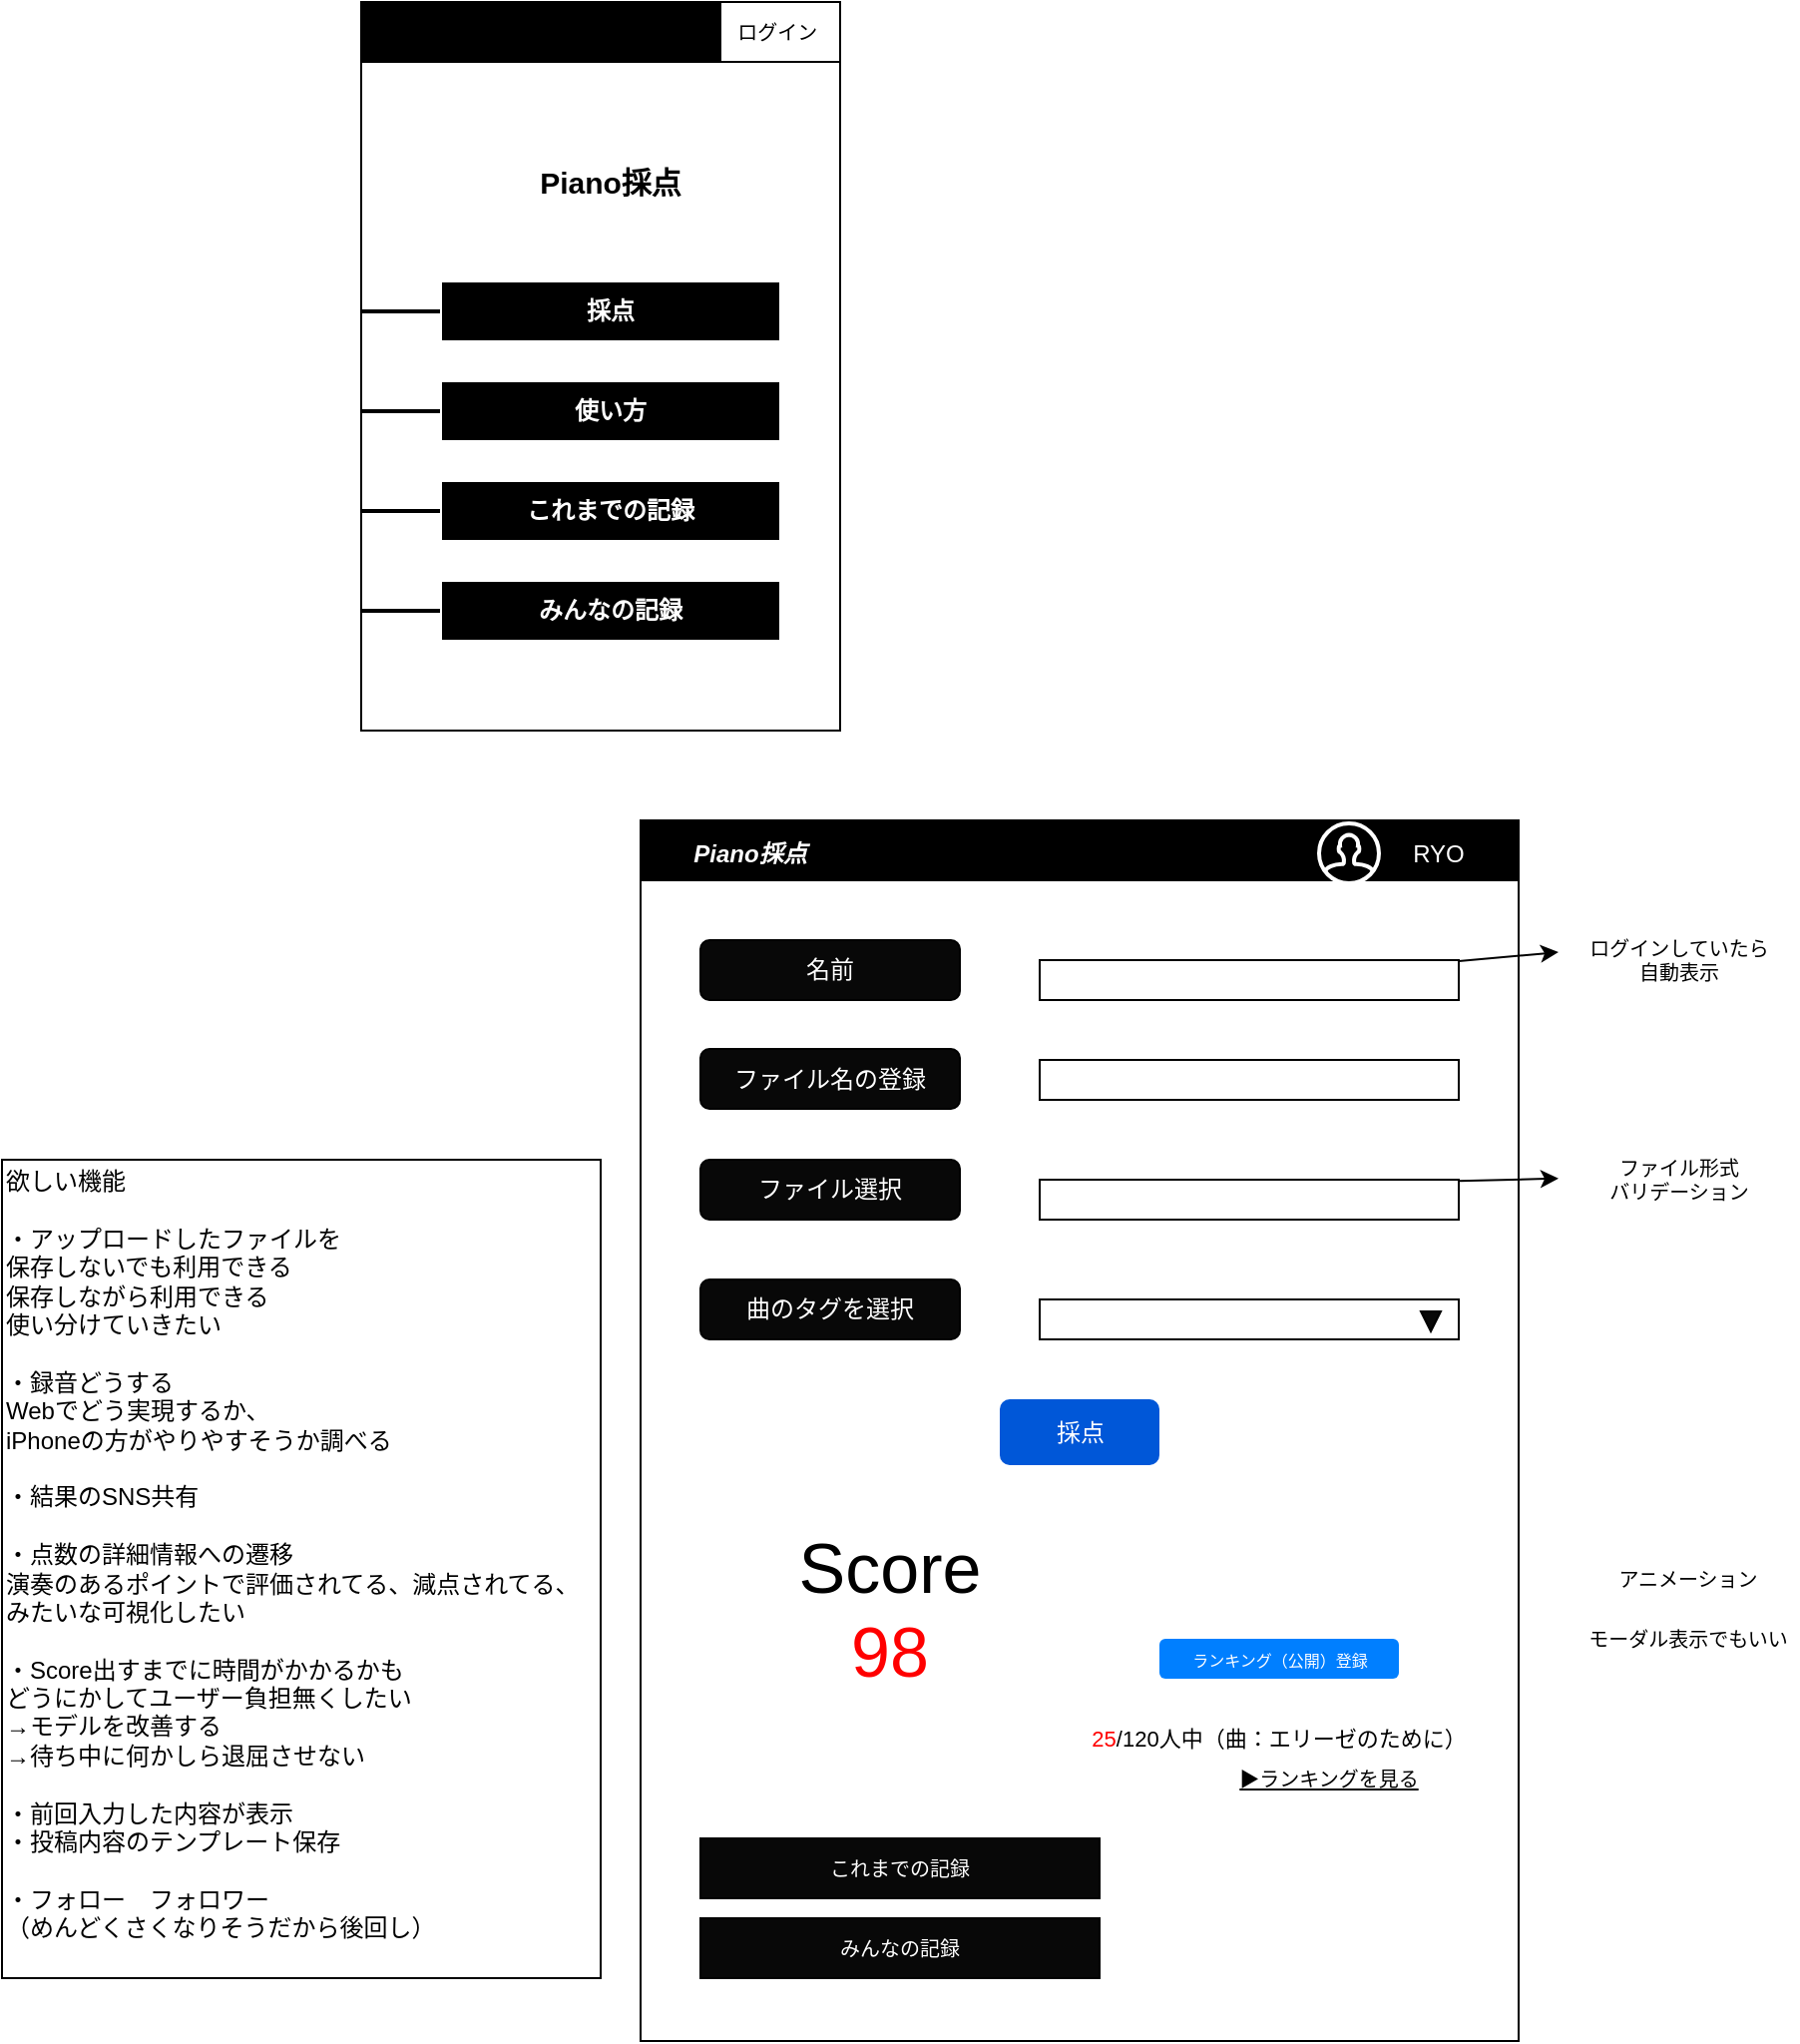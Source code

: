 <mxfile version="14.6.6" type="github" pages="4">
  <diagram id="piDafpqhtRUU5qUU-vj8" name="HOME,TOP">
    <mxGraphModel dx="2719" dy="1228" grid="0" gridSize="10" guides="1" tooltips="1" connect="1" arrows="1" fold="1" page="1" pageScale="1" pageWidth="827" pageHeight="1169" background="none" math="0" shadow="0">
      <root>
        <mxCell id="0" />
        <mxCell id="1" parent="0" />
        <mxCell id="NrnYse5RyvZVc1ZElW-V-2" value="" style="rounded=0;whiteSpace=wrap;html=1;" parent="1" vertex="1">
          <mxGeometry x="50" y="45" width="240" height="360" as="geometry" />
        </mxCell>
        <mxCell id="NrnYse5RyvZVc1ZElW-V-3" value="&lt;b&gt;&lt;font style=&quot;font-size: 15px&quot;&gt;Piano採点&lt;/font&gt;&lt;/b&gt;" style="text;html=1;strokeColor=none;fillColor=none;align=center;verticalAlign=middle;whiteSpace=wrap;rounded=0;" parent="1" vertex="1">
          <mxGeometry x="115" y="100" width="120" height="60" as="geometry" />
        </mxCell>
        <mxCell id="NrnYse5RyvZVc1ZElW-V-4" value="" style="rounded=0;whiteSpace=wrap;html=1;fillColor=#000000;" parent="1" vertex="1">
          <mxGeometry x="50" y="40" width="240" height="30" as="geometry" />
        </mxCell>
        <mxCell id="MK5epuqS48yFH86WNLbe-5" value="" style="group" parent="1" vertex="1" connectable="0">
          <mxGeometry x="50" y="180" width="210" height="30" as="geometry" />
        </mxCell>
        <mxCell id="MK5epuqS48yFH86WNLbe-1" value="" style="line;strokeWidth=2;html=1;fillColor=#FFFFFF;" parent="MK5epuqS48yFH86WNLbe-5" vertex="1">
          <mxGeometry y="10" width="40" height="10" as="geometry" />
        </mxCell>
        <mxCell id="MK5epuqS48yFH86WNLbe-2" value="&lt;pre&gt;&lt;font style=&quot;font-size: 12px&quot; face=&quot;Georgia&quot;&gt;&lt;b&gt;採点&lt;/b&gt;&lt;/font&gt;&lt;/pre&gt;" style="rounded=0;whiteSpace=wrap;html=1;fillColor=#000000;strokeColor=#FFFFFF;fontColor=#FFFFFF;" parent="MK5epuqS48yFH86WNLbe-5" vertex="1">
          <mxGeometry x="40" width="170" height="30" as="geometry" />
        </mxCell>
        <mxCell id="MK5epuqS48yFH86WNLbe-6" value="" style="group" parent="1" vertex="1" connectable="0">
          <mxGeometry x="50" y="230" width="210" height="30" as="geometry" />
        </mxCell>
        <mxCell id="MK5epuqS48yFH86WNLbe-3" value="" style="line;strokeWidth=2;html=1;fillColor=#FFFFFF;" parent="MK5epuqS48yFH86WNLbe-6" vertex="1">
          <mxGeometry y="10" width="40" height="10" as="geometry" />
        </mxCell>
        <mxCell id="MK5epuqS48yFH86WNLbe-4" value="&lt;b&gt;&lt;font face=&quot;Garamond&quot;&gt;使い方&lt;/font&gt;&lt;/b&gt;" style="rounded=0;whiteSpace=wrap;html=1;fillColor=#000000;strokeColor=#FFFFFF;fontColor=#FFFFFF;" parent="MK5epuqS48yFH86WNLbe-6" vertex="1">
          <mxGeometry x="40" width="170" height="30" as="geometry" />
        </mxCell>
        <mxCell id="3Rc3quBiNQkCrMvvBPKZ-2" value="" style="rounded=0;whiteSpace=wrap;html=1;" parent="1" vertex="1">
          <mxGeometry x="190" y="451.5" width="440" height="610" as="geometry" />
        </mxCell>
        <mxCell id="3Rc3quBiNQkCrMvvBPKZ-5" value="ファイル選択" style="rounded=1;whiteSpace=wrap;html=1;fontColor=#FFFFFF;fillColor=#080808;" parent="1" vertex="1">
          <mxGeometry x="220" y="620" width="130" height="30" as="geometry" />
        </mxCell>
        <mxCell id="3Rc3quBiNQkCrMvvBPKZ-7" value="ファイル名の登録" style="rounded=1;whiteSpace=wrap;html=1;fillColor=#080808;fontColor=#FFFFFF;" parent="1" vertex="1">
          <mxGeometry x="220" y="564.5" width="130" height="30" as="geometry" />
        </mxCell>
        <mxCell id="3Rc3quBiNQkCrMvvBPKZ-8" value="名前" style="rounded=1;whiteSpace=wrap;html=1;labelBackgroundColor=#080808;fillColor=#080808;fontColor=#FFFFFF;" parent="1" vertex="1">
          <mxGeometry x="220" y="510" width="130" height="30" as="geometry" />
        </mxCell>
        <mxCell id="3Rc3quBiNQkCrMvvBPKZ-9" value="曲のタグを選択" style="rounded=1;whiteSpace=wrap;html=1;fillColor=#080808;fontColor=#FFFFFF;" parent="1" vertex="1">
          <mxGeometry x="220" y="680" width="130" height="30" as="geometry" />
        </mxCell>
        <mxCell id="3Rc3quBiNQkCrMvvBPKZ-10" value="" style="rounded=0;whiteSpace=wrap;html=1;" parent="1" vertex="1">
          <mxGeometry x="390" y="520" width="210" height="20" as="geometry" />
        </mxCell>
        <mxCell id="3Rc3quBiNQkCrMvvBPKZ-11" value="" style="rounded=0;whiteSpace=wrap;html=1;" parent="1" vertex="1">
          <mxGeometry x="390" y="570" width="210" height="20" as="geometry" />
        </mxCell>
        <mxCell id="3Rc3quBiNQkCrMvvBPKZ-12" value="" style="rounded=0;whiteSpace=wrap;html=1;" parent="1" vertex="1">
          <mxGeometry x="390" y="630" width="210" height="20" as="geometry" />
        </mxCell>
        <mxCell id="3Rc3quBiNQkCrMvvBPKZ-13" value="" style="rounded=0;whiteSpace=wrap;html=1;" parent="1" vertex="1">
          <mxGeometry x="390" y="690" width="210" height="20" as="geometry" />
        </mxCell>
        <mxCell id="3Rc3quBiNQkCrMvvBPKZ-27" value="" style="verticalLabelPosition=bottom;verticalAlign=top;html=1;shape=mxgraph.basic.acute_triangle;dx=0.5;rotation=-180;labelBackgroundColor=none;fillColor=#080808;" parent="1" vertex="1">
          <mxGeometry x="581" y="696" width="10" height="10" as="geometry" />
        </mxCell>
        <mxCell id="3Rc3quBiNQkCrMvvBPKZ-31" value="採点" style="rounded=1;fillColor=#0057D8;align=center;strokeColor=none;html=1;fontColor=#ffffff;fontSize=12;labelBackgroundColor=none;" parent="1" vertex="1">
          <mxGeometry x="370" y="740" width="80" height="33" as="geometry" />
        </mxCell>
        <mxCell id="3Rc3quBiNQkCrMvvBPKZ-33" value="&lt;font style=&quot;font-size: 35px;&quot;&gt;Score&lt;br style=&quot;font-size: 35px;&quot;&gt;&lt;font color=&quot;#ff0000&quot; style=&quot;font-size: 35px;&quot;&gt;98&lt;/font&gt;&lt;/font&gt;" style="text;html=1;strokeColor=none;fillColor=none;align=center;verticalAlign=middle;whiteSpace=wrap;rounded=0;labelBackgroundColor=none;fontSize=35;" parent="1" vertex="1">
          <mxGeometry x="230" y="800" width="170" height="90" as="geometry" />
        </mxCell>
        <mxCell id="3Rc3quBiNQkCrMvvBPKZ-35" value="&lt;font color=&quot;#ff0000&quot;&gt;25&lt;/font&gt;/120人中（曲：エリーゼのために）" style="text;html=1;strokeColor=none;fillColor=none;align=center;verticalAlign=middle;whiteSpace=wrap;rounded=0;labelBackgroundColor=none;fontSize=11;" parent="1" vertex="1">
          <mxGeometry x="400" y="900" width="220" height="20" as="geometry" />
        </mxCell>
        <mxCell id="3Rc3quBiNQkCrMvvBPKZ-36" value="&lt;font style=&quot;font-size: 10px&quot;&gt;これまでの記録&lt;br style=&quot;font-size: 10px&quot;&gt;&lt;/font&gt;" style="rounded=0;whiteSpace=wrap;html=1;labelBackgroundColor=none;fontSize=10;align=center;horizontal=1;verticalAlign=middle;fontColor=#FFFFFF;fillColor=#080808;" parent="1" vertex="1">
          <mxGeometry x="220" y="960" width="200" height="30" as="geometry" />
        </mxCell>
        <mxCell id="3Rc3quBiNQkCrMvvBPKZ-37" value="&lt;font style=&quot;font-size: 10px&quot;&gt;みんなの記録&lt;br style=&quot;font-size: 10px&quot;&gt;&lt;/font&gt;" style="rounded=0;whiteSpace=wrap;html=1;labelBackgroundColor=none;fontSize=10;align=center;horizontal=1;verticalAlign=middle;fillColor=#080808;fontColor=#FFFFFF;" parent="1" vertex="1">
          <mxGeometry x="220" y="1000" width="200" height="30" as="geometry" />
        </mxCell>
        <mxCell id="3Rc3quBiNQkCrMvvBPKZ-39" value="▶︎ランキングを見る" style="text;html=1;strokeColor=none;fillColor=none;align=center;verticalAlign=middle;whiteSpace=wrap;rounded=0;labelBackgroundColor=none;fontSize=10;fontStyle=4" parent="1" vertex="1">
          <mxGeometry x="480" y="920" width="110" height="20" as="geometry" />
        </mxCell>
        <mxCell id="3Rc3quBiNQkCrMvvBPKZ-41" value="" style="endArrow=classic;html=1;fontSize=10;" parent="1" source="3Rc3quBiNQkCrMvvBPKZ-10" edge="1">
          <mxGeometry width="50" height="50" relative="1" as="geometry">
            <mxPoint x="690" y="560" as="sourcePoint" />
            <mxPoint x="650" y="516" as="targetPoint" />
          </mxGeometry>
        </mxCell>
        <mxCell id="3Rc3quBiNQkCrMvvBPKZ-42" value="ログインしていたら&lt;br&gt;自動表示" style="text;html=1;align=center;verticalAlign=middle;resizable=0;points=[];autosize=1;strokeColor=none;fontSize=10;" parent="1" vertex="1">
          <mxGeometry x="660" y="505" width="100" height="30" as="geometry" />
        </mxCell>
        <mxCell id="3Rc3quBiNQkCrMvvBPKZ-43" value="" style="endArrow=classic;html=1;fontSize=10;" parent="1" edge="1">
          <mxGeometry width="50" height="50" relative="1" as="geometry">
            <mxPoint x="600" y="630.64" as="sourcePoint" />
            <mxPoint x="650" y="629.35" as="targetPoint" />
          </mxGeometry>
        </mxCell>
        <mxCell id="3Rc3quBiNQkCrMvvBPKZ-44" value="ファイル形式&lt;br&gt;バリデーション" style="text;html=1;align=center;verticalAlign=middle;resizable=0;points=[];autosize=1;strokeColor=none;fontSize=10;" parent="1" vertex="1">
          <mxGeometry x="665" y="615" width="90" height="30" as="geometry" />
        </mxCell>
        <mxCell id="3Rc3quBiNQkCrMvvBPKZ-45" value="" style="group" parent="1" vertex="1" connectable="0">
          <mxGeometry x="50" y="280" width="210" height="30" as="geometry" />
        </mxCell>
        <mxCell id="3Rc3quBiNQkCrMvvBPKZ-46" value="" style="line;strokeWidth=2;html=1;fillColor=#FFFFFF;" parent="3Rc3quBiNQkCrMvvBPKZ-45" vertex="1">
          <mxGeometry y="10" width="40" height="10" as="geometry" />
        </mxCell>
        <mxCell id="3Rc3quBiNQkCrMvvBPKZ-47" value="&lt;font face=&quot;Garamond&quot;&gt;&lt;b&gt;これまでの記録&lt;/b&gt;&lt;/font&gt;" style="rounded=0;whiteSpace=wrap;html=1;fillColor=#000000;strokeColor=#FFFFFF;fontColor=#FFFFFF;" parent="3Rc3quBiNQkCrMvvBPKZ-45" vertex="1">
          <mxGeometry x="40" width="170" height="30" as="geometry" />
        </mxCell>
        <mxCell id="3Rc3quBiNQkCrMvvBPKZ-48" value="" style="group" parent="1" vertex="1" connectable="0">
          <mxGeometry x="50" y="330" width="210" height="30" as="geometry" />
        </mxCell>
        <mxCell id="3Rc3quBiNQkCrMvvBPKZ-49" value="" style="line;strokeWidth=2;html=1;fillColor=#FFFFFF;" parent="3Rc3quBiNQkCrMvvBPKZ-48" vertex="1">
          <mxGeometry y="10" width="40" height="10" as="geometry" />
        </mxCell>
        <mxCell id="3Rc3quBiNQkCrMvvBPKZ-50" value="&lt;font face=&quot;Garamond&quot;&gt;&lt;b&gt;みんなの記録&lt;/b&gt;&lt;/font&gt;" style="rounded=0;whiteSpace=wrap;html=1;fillColor=#000000;strokeColor=#FFFFFF;fontColor=#FFFFFF;" parent="3Rc3quBiNQkCrMvvBPKZ-48" vertex="1">
          <mxGeometry x="40" width="170" height="30" as="geometry" />
        </mxCell>
        <mxCell id="3Rc3quBiNQkCrMvvBPKZ-54" value="アニメーション" style="text;html=1;strokeColor=none;fillColor=none;align=center;verticalAlign=middle;whiteSpace=wrap;rounded=0;labelBackgroundColor=none;fontSize=10;fontColor=none;" parent="1" vertex="1">
          <mxGeometry x="660" y="820" width="110" height="20" as="geometry" />
        </mxCell>
        <mxCell id="3Rc3quBiNQkCrMvvBPKZ-56" value="モーダル表示でもいい" style="text;html=1;strokeColor=none;fillColor=none;align=center;verticalAlign=middle;whiteSpace=wrap;rounded=0;labelBackgroundColor=none;fontSize=10;fontColor=none;" parent="1" vertex="1">
          <mxGeometry x="660" y="850" width="110" height="20" as="geometry" />
        </mxCell>
        <mxCell id="3Rc3quBiNQkCrMvvBPKZ-57" value="&lt;span style=&quot;font-size: 8px&quot;&gt;ランキング（公開）登録&lt;/span&gt;" style="rounded=1;align=center;strokeColor=none;html=1;fontColor=#ffffff;fontSize=12;labelBackgroundColor=none;fillColor=#007FFF;" parent="1" vertex="1">
          <mxGeometry x="450" y="860" width="120" height="20" as="geometry" />
        </mxCell>
        <mxCell id="5OJf705Vxmwj8BCYeoYI-1" value="ログイン&amp;nbsp;" style="rounded=0;whiteSpace=wrap;html=1;labelBackgroundColor=none;fontSize=10;align=center;" parent="1" vertex="1">
          <mxGeometry x="230" y="40" width="60" height="30" as="geometry" />
        </mxCell>
        <mxCell id="5OJf705Vxmwj8BCYeoYI-2" value="" style="rounded=0;whiteSpace=wrap;html=1;fillColor=#000000;" parent="1" vertex="1">
          <mxGeometry x="190" y="450" width="440" height="30" as="geometry" />
        </mxCell>
        <mxCell id="Ieb5jxy5njfQtHQvgKjV-1" value="" style="html=1;verticalLabelPosition=bottom;align=center;labelBackgroundColor=#ffffff;verticalAlign=top;strokeWidth=2;shadow=0;dashed=0;shape=mxgraph.ios7.icons.user;fontSize=10;fontColor=none;fillColor=none;strokeColor=#FFFFFF;" parent="1" vertex="1">
          <mxGeometry x="530" y="451.5" width="30" height="30" as="geometry" />
        </mxCell>
        <mxCell id="Ieb5jxy5njfQtHQvgKjV-2" value="&lt;font style=&quot;font-size: 12px&quot; color=&quot;#ffffff&quot;&gt;RYO&lt;/font&gt;" style="text;html=1;strokeColor=none;fillColor=none;align=center;verticalAlign=middle;whiteSpace=wrap;rounded=0;labelBackgroundColor=none;fontSize=26;fontColor=#000000;" parent="1" vertex="1">
          <mxGeometry x="570" y="451.5" width="40" height="20" as="geometry" />
        </mxCell>
        <mxCell id="YNbEt8159gOLrIHQN5TX-1" value="&lt;font style=&quot;font-size: 12px&quot; color=&quot;#ffffff&quot;&gt;Piano採点&lt;/font&gt;" style="text;html=1;strokeColor=none;fillColor=none;align=center;verticalAlign=middle;whiteSpace=wrap;rounded=0;labelBackgroundColor=none;fontSize=26;fontColor=#000000;fontStyle=3" parent="1" vertex="1">
          <mxGeometry x="210" y="451.5" width="70" height="20" as="geometry" />
        </mxCell>
        <mxCell id="T2cOexvDursxdAI4raTk-1" value="欲しい機能&lt;br&gt;&lt;br&gt;・アップロードしたファイルを&lt;br&gt;保存しないでも利用できる&lt;br&gt;保存しながら利用できる&lt;br&gt;使い分けていきたい&lt;br&gt;&lt;br&gt;・録音どうする&lt;br&gt;Webでどう実現するか、&lt;br&gt;iPhoneの方がやりやすそうか調べる&lt;br&gt;&lt;br&gt;・結果のSNS共有&lt;br&gt;&lt;br&gt;・点数の詳細情報への遷移&lt;br&gt;演奏のあるポイントで評価されてる、減点されてる、みたいな可視化したい&lt;br&gt;&lt;br&gt;・Score出すまでに時間がかかるかも&lt;br&gt;どうにかしてユーザー負担無くしたい&lt;br&gt;→モデルを改善する&lt;br&gt;→待ち中に何かしら退屈させない&lt;br&gt;&lt;br&gt;・前回入力した内容が表示&lt;br&gt;・投稿内容のテンプレート保存&lt;br&gt;&lt;br&gt;・フォロー　フォロワー&lt;br&gt;（めんどくさくなりそうだから後回し）&lt;br&gt;&lt;br&gt;" style="text;html=1;fillColor=none;align=left;verticalAlign=middle;whiteSpace=wrap;rounded=0;strokeColor=#000000;" parent="1" vertex="1">
          <mxGeometry x="-130" y="620" width="300" height="410" as="geometry" />
        </mxCell>
      </root>
    </mxGraphModel>
  </diagram>
  <diagram id="inad0leWlo-gA2G2Xd5q" name="RANKING">
    <mxGraphModel dx="946" dy="614" grid="1" gridSize="10" guides="1" tooltips="1" connect="1" arrows="1" fold="1" page="1" pageScale="1" pageWidth="827" pageHeight="1169" math="0" shadow="0">
      <root>
        <mxCell id="cpTVbMQMFTYyx2Wrn9bh-0" />
        <mxCell id="cpTVbMQMFTYyx2Wrn9bh-1" parent="cpTVbMQMFTYyx2Wrn9bh-0" />
        <mxCell id="IM-rP59wR0aw_ychoALt-0" value="" style="rounded=0;whiteSpace=wrap;html=1;" parent="cpTVbMQMFTYyx2Wrn9bh-1" vertex="1">
          <mxGeometry x="60" y="120" width="440" height="610" as="geometry" />
        </mxCell>
        <mxCell id="jMZyvq_VUMN87UM4uZWJ-20" value="" style="group" parent="cpTVbMQMFTYyx2Wrn9bh-1" vertex="1" connectable="0">
          <mxGeometry x="110" y="210" width="241" height="30" as="geometry" />
        </mxCell>
        <mxCell id="jMZyvq_VUMN87UM4uZWJ-0" value="" style="html=1;verticalLabelPosition=bottom;align=center;labelBackgroundColor=#ffffff;verticalAlign=top;strokeWidth=2;strokeColor=#0080F0;shadow=0;dashed=0;shape=mxgraph.ios7.icons.user;fontSize=10;fontColor=none;fillColor=none;" parent="jMZyvq_VUMN87UM4uZWJ-20" vertex="1">
          <mxGeometry width="30" height="30" as="geometry" />
        </mxCell>
        <mxCell id="jMZyvq_VUMN87UM4uZWJ-1" value="RYO" style="text;html=1;strokeColor=none;fillColor=none;align=center;verticalAlign=middle;whiteSpace=wrap;rounded=0;labelBackgroundColor=none;fontSize=10;fontColor=none;" parent="jMZyvq_VUMN87UM4uZWJ-20" vertex="1">
          <mxGeometry x="40" y="5" width="40" height="20" as="geometry" />
        </mxCell>
        <mxCell id="jMZyvq_VUMN87UM4uZWJ-2" value="99" style="text;html=1;strokeColor=none;fillColor=none;align=center;verticalAlign=middle;whiteSpace=wrap;rounded=0;labelBackgroundColor=none;fontSize=26;fontColor=none;" parent="jMZyvq_VUMN87UM4uZWJ-20" vertex="1">
          <mxGeometry x="110" y="5" width="40" height="20" as="geometry" />
        </mxCell>
        <mxCell id="jMZyvq_VUMN87UM4uZWJ-3" value="" style="html=1;verticalLabelPosition=bottom;align=center;labelBackgroundColor=#ffffff;verticalAlign=top;strokeWidth=2;strokeColor=#0080F0;shadow=0;dashed=0;shape=mxgraph.ios7.icons.play;fontSize=26;fontColor=none;fillColor=none;" parent="jMZyvq_VUMN87UM4uZWJ-20" vertex="1">
          <mxGeometry x="220" y="3" width="21" height="24" as="geometry" />
        </mxCell>
        <mxCell id="jMZyvq_VUMN87UM4uZWJ-24" value="80" style="text;html=1;strokeColor=none;fillColor=none;align=center;verticalAlign=middle;whiteSpace=wrap;rounded=0;labelBackgroundColor=none;fontSize=26;fontColor=none;" parent="cpTVbMQMFTYyx2Wrn9bh-1" vertex="1">
          <mxGeometry x="220" y="275" width="40" height="20" as="geometry" />
        </mxCell>
        <mxCell id="jMZyvq_VUMN87UM4uZWJ-22" value="" style="html=1;verticalLabelPosition=bottom;align=center;labelBackgroundColor=#ffffff;verticalAlign=top;strokeWidth=2;strokeColor=#0080F0;shadow=0;dashed=0;shape=mxgraph.ios7.icons.user;fontSize=10;fontColor=none;fillColor=none;" parent="cpTVbMQMFTYyx2Wrn9bh-1" vertex="1">
          <mxGeometry x="110" y="270" width="30" height="30" as="geometry" />
        </mxCell>
        <mxCell id="jMZyvq_VUMN87UM4uZWJ-23" value="加藤" style="text;html=1;strokeColor=none;fillColor=none;align=center;verticalAlign=middle;whiteSpace=wrap;rounded=0;labelBackgroundColor=none;fontSize=10;fontColor=none;" parent="cpTVbMQMFTYyx2Wrn9bh-1" vertex="1">
          <mxGeometry x="150" y="275" width="40" height="20" as="geometry" />
        </mxCell>
        <mxCell id="jMZyvq_VUMN87UM4uZWJ-26" value="68" style="text;html=1;strokeColor=none;fillColor=none;align=center;verticalAlign=middle;whiteSpace=wrap;rounded=0;labelBackgroundColor=none;fontSize=26;fontColor=none;" parent="cpTVbMQMFTYyx2Wrn9bh-1" vertex="1">
          <mxGeometry x="220" y="335" width="40" height="20" as="geometry" />
        </mxCell>
        <mxCell id="jMZyvq_VUMN87UM4uZWJ-27" value="" style="html=1;verticalLabelPosition=bottom;align=center;labelBackgroundColor=#ffffff;verticalAlign=top;strokeWidth=2;strokeColor=#0080F0;shadow=0;dashed=0;shape=mxgraph.ios7.icons.user;fontSize=10;fontColor=none;fillColor=none;" parent="cpTVbMQMFTYyx2Wrn9bh-1" vertex="1">
          <mxGeometry x="110" y="330" width="30" height="30" as="geometry" />
        </mxCell>
        <mxCell id="jMZyvq_VUMN87UM4uZWJ-28" value="NoName" style="text;html=1;strokeColor=none;fillColor=none;align=center;verticalAlign=middle;whiteSpace=wrap;rounded=0;labelBackgroundColor=none;fontSize=10;fontColor=none;" parent="cpTVbMQMFTYyx2Wrn9bh-1" vertex="1">
          <mxGeometry x="150" y="335" width="40" height="20" as="geometry" />
        </mxCell>
        <mxCell id="jMZyvq_VUMN87UM4uZWJ-29" value="" style="html=1;verticalLabelPosition=bottom;align=center;labelBackgroundColor=#ffffff;verticalAlign=top;strokeWidth=2;strokeColor=#0080F0;shadow=0;dashed=0;shape=mxgraph.ios7.icons.play;fontSize=26;fontColor=none;fillColor=none;" parent="cpTVbMQMFTYyx2Wrn9bh-1" vertex="1">
          <mxGeometry x="327" y="334" width="21" height="24" as="geometry" />
        </mxCell>
        <mxCell id="jMZyvq_VUMN87UM4uZWJ-30" value="65" style="text;html=1;strokeColor=none;fillColor=none;align=center;verticalAlign=middle;whiteSpace=wrap;rounded=0;labelBackgroundColor=none;fontSize=26;fontColor=none;" parent="cpTVbMQMFTYyx2Wrn9bh-1" vertex="1">
          <mxGeometry x="220" y="395" width="40" height="20" as="geometry" />
        </mxCell>
        <mxCell id="jMZyvq_VUMN87UM4uZWJ-31" value="" style="html=1;verticalLabelPosition=bottom;align=center;labelBackgroundColor=#ffffff;verticalAlign=top;strokeWidth=2;strokeColor=#0080F0;shadow=0;dashed=0;shape=mxgraph.ios7.icons.user;fontSize=10;fontColor=none;fillColor=none;" parent="cpTVbMQMFTYyx2Wrn9bh-1" vertex="1">
          <mxGeometry x="110" y="390" width="30" height="30" as="geometry" />
        </mxCell>
        <mxCell id="jMZyvq_VUMN87UM4uZWJ-32" value="aaa" style="text;html=1;strokeColor=none;fillColor=none;align=center;verticalAlign=middle;whiteSpace=wrap;rounded=0;labelBackgroundColor=none;fontSize=10;fontColor=none;" parent="cpTVbMQMFTYyx2Wrn9bh-1" vertex="1">
          <mxGeometry x="150" y="395" width="40" height="20" as="geometry" />
        </mxCell>
        <mxCell id="jMZyvq_VUMN87UM4uZWJ-33" value="" style="html=1;verticalLabelPosition=bottom;align=center;labelBackgroundColor=#ffffff;verticalAlign=top;strokeWidth=2;strokeColor=#0080F0;shadow=0;dashed=0;shape=mxgraph.ios7.icons.play;fontSize=26;fontColor=none;fillColor=none;" parent="cpTVbMQMFTYyx2Wrn9bh-1" vertex="1">
          <mxGeometry x="330" y="395" width="21" height="24" as="geometry" />
        </mxCell>
        <mxCell id="jMZyvq_VUMN87UM4uZWJ-34" value="65" style="text;html=1;strokeColor=none;fillColor=none;align=center;verticalAlign=middle;whiteSpace=wrap;rounded=0;labelBackgroundColor=none;fontSize=26;fontColor=none;" parent="cpTVbMQMFTYyx2Wrn9bh-1" vertex="1">
          <mxGeometry x="220" y="455" width="40" height="20" as="geometry" />
        </mxCell>
        <mxCell id="jMZyvq_VUMN87UM4uZWJ-35" value="" style="html=1;verticalLabelPosition=bottom;align=center;labelBackgroundColor=#ffffff;verticalAlign=top;strokeWidth=2;strokeColor=#0080F0;shadow=0;dashed=0;shape=mxgraph.ios7.icons.user;fontSize=10;fontColor=none;fillColor=none;" parent="cpTVbMQMFTYyx2Wrn9bh-1" vertex="1">
          <mxGeometry x="110" y="450" width="30" height="30" as="geometry" />
        </mxCell>
        <mxCell id="jMZyvq_VUMN87UM4uZWJ-36" value="Noname" style="text;html=1;strokeColor=none;fillColor=none;align=center;verticalAlign=middle;whiteSpace=wrap;rounded=0;labelBackgroundColor=none;fontSize=10;fontColor=none;" parent="cpTVbMQMFTYyx2Wrn9bh-1" vertex="1">
          <mxGeometry x="150" y="455" width="40" height="20" as="geometry" />
        </mxCell>
        <mxCell id="3mIKRtDa7ny7BWnAjEic-0" value="エリーゼのために" style="rounded=1;whiteSpace=wrap;html=1;labelBackgroundColor=none;fillColor=none;" parent="cpTVbMQMFTYyx2Wrn9bh-1" vertex="1">
          <mxGeometry x="90" y="150" width="130" height="30" as="geometry" />
        </mxCell>
        <mxCell id="xHpZlrDMmjkAXSyzMJVv-0" value="" style="rounded=0;whiteSpace=wrap;html=1;fillColor=#000000;" parent="cpTVbMQMFTYyx2Wrn9bh-1" vertex="1">
          <mxGeometry x="60" y="90" width="440" height="30" as="geometry" />
        </mxCell>
        <mxCell id="_oBEd-n03kPjukBqRojU-11" value="&lt;font color=&quot;#080808&quot;&gt;&amp;lt;&amp;lt;&amp;nbsp; &lt;/font&gt;&lt;font color=&quot;#ff0000&quot;&gt;1&lt;/font&gt;&lt;font color=&quot;#080808&quot;&gt; 2 3 4 5 6 7 8 9 10&amp;nbsp; &amp;gt;&amp;gt;&lt;/font&gt;" style="strokeWidth=1;shadow=0;dashed=0;align=center;html=1;shape=mxgraph.mockup.navigation.pagination;linkText=;fontSize=17;fontColor=#0000ff;fontStyle=4;labelBackgroundColor=none;fillColor=#ffffff;" parent="cpTVbMQMFTYyx2Wrn9bh-1" vertex="1">
          <mxGeometry x="130" y="510" width="350" height="30" as="geometry" />
        </mxCell>
        <mxCell id="5v_fBChs1VcE8D1m5I0Y-29" value="&lt;font style=&quot;font-size: 10px&quot;&gt;他の曲を探す&lt;/font&gt;" style="strokeWidth=1;shadow=0;dashed=0;align=left;html=1;shape=mxgraph.mockup.forms.comboBox;strokeColor=#999999;fillColor=#ddeeff;align=left;fillColor2=#aaddff;mainText=;fontColor=#666666;fontSize=17;spacingLeft=3;labelBackgroundColor=none;" parent="cpTVbMQMFTYyx2Wrn9bh-1" vertex="1">
          <mxGeometry x="310" y="155" width="170" height="20" as="geometry" />
        </mxCell>
        <mxCell id="mDzIoAoNwGUpQpL_4Mir-0" value="&lt;font style=&quot;font-size: 12px&quot; color=&quot;#ffffff&quot;&gt;Piano採点&lt;/font&gt;" style="text;html=1;strokeColor=none;fillColor=none;align=center;verticalAlign=middle;whiteSpace=wrap;rounded=0;labelBackgroundColor=none;fontSize=26;fontColor=#000000;fontStyle=3" parent="cpTVbMQMFTYyx2Wrn9bh-1" vertex="1">
          <mxGeometry x="70" y="90" width="70" height="20" as="geometry" />
        </mxCell>
        <mxCell id="w0VfXyUofQ2zbHl_YtD1-0" value="&lt;font style=&quot;font-size: 13px&quot;&gt;2020/04/19&lt;/font&gt;" style="text;html=1;strokeColor=none;fillColor=none;align=center;verticalAlign=middle;whiteSpace=wrap;rounded=0;labelBackgroundColor=none;fontSize=26;fontColor=#000000;" vertex="1" parent="cpTVbMQMFTYyx2Wrn9bh-1">
          <mxGeometry x="400" y="220" width="40" height="20" as="geometry" />
        </mxCell>
        <mxCell id="w0VfXyUofQ2zbHl_YtD1-1" value="&lt;font style=&quot;font-size: 13px&quot;&gt;2020/04/19&lt;/font&gt;" style="text;html=1;strokeColor=none;fillColor=none;align=center;verticalAlign=middle;whiteSpace=wrap;rounded=0;labelBackgroundColor=none;fontSize=26;fontColor=#000000;" vertex="1" parent="cpTVbMQMFTYyx2Wrn9bh-1">
          <mxGeometry x="400" y="270" width="40" height="20" as="geometry" />
        </mxCell>
        <mxCell id="w0VfXyUofQ2zbHl_YtD1-2" value="&lt;font style=&quot;font-size: 13px&quot;&gt;2020/04/19&lt;/font&gt;" style="text;html=1;strokeColor=none;fillColor=none;align=center;verticalAlign=middle;whiteSpace=wrap;rounded=0;labelBackgroundColor=none;fontSize=26;fontColor=#000000;" vertex="1" parent="cpTVbMQMFTYyx2Wrn9bh-1">
          <mxGeometry x="400" y="335" width="40" height="20" as="geometry" />
        </mxCell>
        <mxCell id="w0VfXyUofQ2zbHl_YtD1-3" value="&lt;font style=&quot;font-size: 13px&quot;&gt;2020/04/19&lt;/font&gt;" style="text;html=1;strokeColor=none;fillColor=none;align=center;verticalAlign=middle;whiteSpace=wrap;rounded=0;labelBackgroundColor=none;fontSize=26;fontColor=#000000;" vertex="1" parent="cpTVbMQMFTYyx2Wrn9bh-1">
          <mxGeometry x="400" y="395" width="40" height="20" as="geometry" />
        </mxCell>
        <mxCell id="w0VfXyUofQ2zbHl_YtD1-4" value="&lt;font style=&quot;font-size: 13px&quot;&gt;2020/04/19&lt;/font&gt;" style="text;html=1;strokeColor=none;fillColor=none;align=center;verticalAlign=middle;whiteSpace=wrap;rounded=0;labelBackgroundColor=none;fontSize=26;fontColor=#000000;" vertex="1" parent="cpTVbMQMFTYyx2Wrn9bh-1">
          <mxGeometry x="400" y="450" width="40" height="20" as="geometry" />
        </mxCell>
      </root>
    </mxGraphModel>
  </diagram>
  <diagram id="4HpNBhxujljwyRETHbB6" name="MYSCORE（Score)">
    <mxGraphModel dx="946" dy="614" grid="0" gridSize="10" guides="1" tooltips="1" connect="1" arrows="1" fold="1" page="1" pageScale="1" pageWidth="827" pageHeight="1169" math="0" shadow="0">
      <root>
        <mxCell id="oP6zgN_roBama4-uzWyA-0" />
        <mxCell id="oP6zgN_roBama4-uzWyA-1" parent="oP6zgN_roBama4-uzWyA-0" />
        <mxCell id="Yo1fw0hTuXABm5dm3MyW-1" value="" style="edgeStyle=orthogonalEdgeStyle;rounded=0;orthogonalLoop=1;jettySize=auto;html=1;" edge="1" parent="oP6zgN_roBama4-uzWyA-1" source="zHLv0p7wjEkk5zw7qu0Q-0" target="7KJHtR3VxO4xySdN3NZa-8">
          <mxGeometry relative="1" as="geometry" />
        </mxCell>
        <mxCell id="zHLv0p7wjEkk5zw7qu0Q-0" value="" style="rounded=0;whiteSpace=wrap;html=1;" parent="oP6zgN_roBama4-uzWyA-1" vertex="1">
          <mxGeometry x="60" y="120" width="440" height="610" as="geometry" />
        </mxCell>
        <mxCell id="zHLv0p7wjEkk5zw7qu0Q-1" value="" style="group" parent="oP6zgN_roBama4-uzWyA-1" vertex="1" connectable="0">
          <mxGeometry x="162" y="260" width="241" height="30" as="geometry" />
        </mxCell>
        <mxCell id="zHLv0p7wjEkk5zw7qu0Q-4" value="99" style="text;html=1;strokeColor=none;fillColor=none;align=center;verticalAlign=middle;whiteSpace=wrap;rounded=0;labelBackgroundColor=none;fontSize=26;fontColor=none;" parent="zHLv0p7wjEkk5zw7qu0Q-1" vertex="1">
          <mxGeometry x="50" y="12" width="40" height="20" as="geometry" />
        </mxCell>
        <mxCell id="zHLv0p7wjEkk5zw7qu0Q-5" value="" style="html=1;verticalLabelPosition=bottom;align=center;labelBackgroundColor=#ffffff;verticalAlign=top;strokeWidth=2;strokeColor=#0080F0;shadow=0;dashed=0;shape=mxgraph.ios7.icons.play;fontSize=26;fontColor=none;fillColor=none;" parent="zHLv0p7wjEkk5zw7qu0Q-1" vertex="1">
          <mxGeometry x="231" y="8" width="21" height="24" as="geometry" />
        </mxCell>
        <mxCell id="zHLv0p7wjEkk5zw7qu0Q-6" value="80" style="text;html=1;strokeColor=none;fillColor=none;align=center;verticalAlign=middle;whiteSpace=wrap;rounded=0;labelBackgroundColor=none;fontSize=26;fontColor=none;" parent="oP6zgN_roBama4-uzWyA-1" vertex="1">
          <mxGeometry x="212" y="332" width="40" height="20" as="geometry" />
        </mxCell>
        <mxCell id="zHLv0p7wjEkk5zw7qu0Q-9" value="68" style="text;html=1;strokeColor=none;fillColor=none;align=center;verticalAlign=middle;whiteSpace=wrap;rounded=0;labelBackgroundColor=none;fontSize=26;fontColor=none;" parent="oP6zgN_roBama4-uzWyA-1" vertex="1">
          <mxGeometry x="212" y="392" width="40" height="20" as="geometry" />
        </mxCell>
        <mxCell id="zHLv0p7wjEkk5zw7qu0Q-12" value="" style="html=1;verticalLabelPosition=bottom;align=center;labelBackgroundColor=#ffffff;verticalAlign=top;strokeWidth=2;strokeColor=#0080F0;shadow=0;dashed=0;shape=mxgraph.ios7.icons.play;fontSize=26;fontColor=none;fillColor=none;" parent="oP6zgN_roBama4-uzWyA-1" vertex="1">
          <mxGeometry x="395" y="392" width="21" height="24" as="geometry" />
        </mxCell>
        <mxCell id="zHLv0p7wjEkk5zw7qu0Q-13" value="65" style="text;html=1;strokeColor=none;fillColor=none;align=center;verticalAlign=middle;whiteSpace=wrap;rounded=0;labelBackgroundColor=none;fontSize=26;fontColor=none;" parent="oP6zgN_roBama4-uzWyA-1" vertex="1">
          <mxGeometry x="212" y="452" width="40" height="20" as="geometry" />
        </mxCell>
        <mxCell id="zHLv0p7wjEkk5zw7qu0Q-16" value="" style="html=1;verticalLabelPosition=bottom;align=center;labelBackgroundColor=#ffffff;verticalAlign=top;strokeWidth=2;strokeColor=#0080F0;shadow=0;dashed=0;shape=mxgraph.ios7.icons.play;fontSize=26;fontColor=none;fillColor=none;" parent="oP6zgN_roBama4-uzWyA-1" vertex="1">
          <mxGeometry x="393" y="450" width="21" height="24" as="geometry" />
        </mxCell>
        <mxCell id="zHLv0p7wjEkk5zw7qu0Q-17" value="99" style="text;html=1;strokeColor=none;fillColor=none;align=center;verticalAlign=middle;whiteSpace=wrap;rounded=0;labelBackgroundColor=none;fontSize=26;fontColor=none;" parent="oP6zgN_roBama4-uzWyA-1" vertex="1">
          <mxGeometry x="212" y="512" width="40" height="20" as="geometry" />
        </mxCell>
        <mxCell id="zHLv0p7wjEkk5zw7qu0Q-20" value="エリーゼのために" style="rounded=1;whiteSpace=wrap;html=1;labelBackgroundColor=none;fillColor=none;" parent="oP6zgN_roBama4-uzWyA-1" vertex="1">
          <mxGeometry x="90" y="150" width="130" height="30" as="geometry" />
        </mxCell>
        <mxCell id="zHLv0p7wjEkk5zw7qu0Q-21" value="" style="rounded=0;whiteSpace=wrap;html=1;fillColor=#000000;" parent="oP6zgN_roBama4-uzWyA-1" vertex="1">
          <mxGeometry x="60" y="90" width="440" height="30" as="geometry" />
        </mxCell>
        <mxCell id="zHLv0p7wjEkk5zw7qu0Q-22" value="&lt;font color=&quot;#080808&quot;&gt;&amp;lt;&amp;lt;&amp;nbsp; &lt;/font&gt;&lt;font color=&quot;#ff0000&quot;&gt;1&lt;/font&gt;&lt;font color=&quot;#080808&quot;&gt; 2 3 4 5 6 7 8 9 10&amp;nbsp; &amp;gt;&amp;gt;&lt;/font&gt;" style="strokeWidth=1;shadow=0;dashed=0;align=center;html=1;shape=mxgraph.mockup.navigation.pagination;linkText=;fontSize=17;fontColor=#0000ff;fontStyle=4;labelBackgroundColor=none;fillColor=#ffffff;" parent="oP6zgN_roBama4-uzWyA-1" vertex="1">
          <mxGeometry x="250" y="570" width="270" height="60" as="geometry" />
        </mxCell>
        <mxCell id="zHLv0p7wjEkk5zw7qu0Q-23" value="&lt;font style=&quot;font-size: 10px&quot;&gt;他の曲を探す&lt;/font&gt;" style="strokeWidth=1;shadow=0;dashed=0;align=left;html=1;shape=mxgraph.mockup.forms.comboBox;strokeColor=#999999;fillColor=#ddeeff;align=left;fillColor2=#aaddff;mainText=;fontColor=#666666;fontSize=17;spacingLeft=3;labelBackgroundColor=none;" parent="oP6zgN_roBama4-uzWyA-1" vertex="1">
          <mxGeometry x="310" y="155" width="170" height="20" as="geometry" />
        </mxCell>
        <mxCell id="zHLv0p7wjEkk5zw7qu0Q-25" value="" style="html=1;verticalLabelPosition=bottom;align=center;labelBackgroundColor=#ffffff;verticalAlign=top;strokeWidth=2;strokeColor=#0080F0;shadow=0;dashed=0;shape=mxgraph.ios7.icons.play;fontSize=26;fontColor=none;fillColor=none;" parent="oP6zgN_roBama4-uzWyA-1" vertex="1">
          <mxGeometry x="395" y="510" width="21" height="24" as="geometry" />
        </mxCell>
        <mxCell id="zHLv0p7wjEkk5zw7qu0Q-26" value="&lt;font style=&quot;font-size: 13px&quot;&gt;2020/04/19&lt;/font&gt;" style="text;html=1;strokeColor=none;fillColor=none;align=center;verticalAlign=middle;whiteSpace=wrap;rounded=0;labelBackgroundColor=none;fontSize=26;fontColor=#000000;" parent="oP6zgN_roBama4-uzWyA-1" vertex="1">
          <mxGeometry x="142" y="270" width="40" height="20" as="geometry" />
        </mxCell>
        <mxCell id="zHLv0p7wjEkk5zw7qu0Q-27" value="&lt;font style=&quot;font-size: 13px&quot;&gt;2020/04/19&lt;/font&gt;" style="text;html=1;strokeColor=none;fillColor=none;align=center;verticalAlign=middle;whiteSpace=wrap;rounded=0;labelBackgroundColor=none;fontSize=26;fontColor=#000000;" parent="oP6zgN_roBama4-uzWyA-1" vertex="1">
          <mxGeometry x="140" y="330" width="40" height="20" as="geometry" />
        </mxCell>
        <mxCell id="zHLv0p7wjEkk5zw7qu0Q-28" value="&lt;font style=&quot;font-size: 13px&quot;&gt;2020/04/19&lt;/font&gt;" style="text;html=1;strokeColor=none;fillColor=none;align=center;verticalAlign=middle;whiteSpace=wrap;rounded=0;labelBackgroundColor=none;fontSize=26;fontColor=#000000;" parent="oP6zgN_roBama4-uzWyA-1" vertex="1">
          <mxGeometry x="142" y="392" width="40" height="20" as="geometry" />
        </mxCell>
        <mxCell id="zHLv0p7wjEkk5zw7qu0Q-29" value="&lt;font style=&quot;font-size: 13px&quot;&gt;2020/04/15&lt;/font&gt;" style="text;html=1;strokeColor=none;fillColor=none;align=center;verticalAlign=middle;whiteSpace=wrap;rounded=0;labelBackgroundColor=none;fontSize=26;fontColor=#000000;" parent="oP6zgN_roBama4-uzWyA-1" vertex="1">
          <mxGeometry x="142" y="452" width="40" height="20" as="geometry" />
        </mxCell>
        <mxCell id="zHLv0p7wjEkk5zw7qu0Q-30" value="&lt;font style=&quot;font-size: 13px&quot;&gt;2020/04/3&lt;br&gt;&lt;/font&gt;" style="text;html=1;strokeColor=none;fillColor=none;align=center;verticalAlign=middle;whiteSpace=wrap;rounded=0;labelBackgroundColor=none;fontSize=26;fontColor=#000000;" parent="oP6zgN_roBama4-uzWyA-1" vertex="1">
          <mxGeometry x="142" y="511" width="40" height="20" as="geometry" />
        </mxCell>
        <mxCell id="9diEpQ9Ta8cYnKPfYGx4-0" value="&lt;font color=&quot;#ffffff&quot;&gt;Score&lt;/font&gt;" style="strokeWidth=1;shadow=0;dashed=0;align=center;html=1;shape=mxgraph.mockup.forms.uRect;fontSize=12;fontColor=#666666;align=left;spacingLeft=5;strokeColor=#666666;labelBackgroundColor=none;fillColor=#080808;fontStyle=0" parent="oP6zgN_roBama4-uzWyA-1" vertex="1">
          <mxGeometry x="330" y="220" width="65" height="20" as="geometry" />
        </mxCell>
        <mxCell id="7KJHtR3VxO4xySdN3NZa-2" style="edgeStyle=orthogonalEdgeStyle;rounded=0;orthogonalLoop=1;jettySize=auto;html=1;fontSize=12;fontColor=#080808;" parent="oP6zgN_roBama4-uzWyA-1" source="9diEpQ9Ta8cYnKPfYGx4-1" edge="1">
          <mxGeometry relative="1" as="geometry">
            <mxPoint x="550" y="230" as="targetPoint" />
          </mxGeometry>
        </mxCell>
        <mxCell id="9diEpQ9Ta8cYnKPfYGx4-1" value="グラフ" style="strokeWidth=1;shadow=0;dashed=0;align=center;html=1;shape=mxgraph.mockup.forms.uRect;fontSize=12;align=left;spacingLeft=5;labelBackgroundColor=none;fillColor=#FFFFFF;fontColor=#080808;strokeColor=#080808;" parent="oP6zgN_roBama4-uzWyA-1" vertex="1">
          <mxGeometry x="400" y="220" width="70" height="20" as="geometry" />
        </mxCell>
        <mxCell id="vER7DfwujztFi8eaOxn5-0" value="&lt;font style=&quot;font-size: 12px&quot; color=&quot;#ffffff&quot;&gt;Piano採点&lt;/font&gt;" style="text;html=1;strokeColor=none;fillColor=none;align=center;verticalAlign=middle;whiteSpace=wrap;rounded=0;labelBackgroundColor=none;fontSize=26;fontColor=#000000;fontStyle=3" parent="oP6zgN_roBama4-uzWyA-1" vertex="1">
          <mxGeometry x="70" y="90" width="70" height="20" as="geometry" />
        </mxCell>
        <mxCell id="7KJHtR3VxO4xySdN3NZa-4" value="他　レーダーチャートとか" style="text;html=1;strokeColor=none;fillColor=none;align=center;verticalAlign=middle;whiteSpace=wrap;rounded=0;labelBackgroundColor=none;fontSize=12;fontColor=#080808;" parent="oP6zgN_roBama4-uzWyA-1" vertex="1">
          <mxGeometry x="570" y="220" width="170" height="20" as="geometry" />
        </mxCell>
        <mxCell id="7KJHtR3VxO4xySdN3NZa-8" value="" style="shape=image;verticalLabelPosition=bottom;labelBackgroundColor=#ffffff;verticalAlign=top;aspect=fixed;imageAspect=0;image=https://www.yosato.net/wp-content/uploads/2019/05/050719_0219_1.png;" parent="oP6zgN_roBama4-uzWyA-1" vertex="1">
          <mxGeometry x="560" y="254.5" width="178.26" height="159.5" as="geometry" />
        </mxCell>
        <mxCell id="Yo1fw0hTuXABm5dm3MyW-0" value="" style="html=1;verticalLabelPosition=bottom;align=center;labelBackgroundColor=#ffffff;verticalAlign=top;strokeWidth=2;strokeColor=#0080F0;shadow=0;dashed=0;shape=mxgraph.ios7.icons.trashcan;" vertex="1" parent="oP6zgN_roBama4-uzWyA-1">
          <mxGeometry x="450" y="270" width="20" height="20" as="geometry" />
        </mxCell>
        <mxCell id="Yo1fw0hTuXABm5dm3MyW-2" value="練習01" style="text;html=1;strokeColor=none;fillColor=none;align=center;verticalAlign=middle;whiteSpace=wrap;rounded=0;" vertex="1" parent="oP6zgN_roBama4-uzWyA-1">
          <mxGeometry x="290" y="270" width="60" height="20" as="geometry" />
        </mxCell>
        <mxCell id="Yo1fw0hTuXABm5dm3MyW-4" value="" style="html=1;verticalLabelPosition=bottom;align=center;labelBackgroundColor=#ffffff;verticalAlign=top;strokeWidth=2;strokeColor=#0080F0;shadow=0;dashed=0;shape=mxgraph.ios7.icons.play;fontSize=26;fontColor=none;fillColor=none;" vertex="1" parent="oP6zgN_roBama4-uzWyA-1">
          <mxGeometry x="393" y="332" width="21" height="24" as="geometry" />
        </mxCell>
        <mxCell id="Yo1fw0hTuXABm5dm3MyW-5" value="" style="html=1;verticalLabelPosition=bottom;align=center;labelBackgroundColor=#ffffff;verticalAlign=top;strokeWidth=2;strokeColor=#0080F0;shadow=0;dashed=0;shape=mxgraph.ios7.icons.trashcan;" vertex="1" parent="oP6zgN_roBama4-uzWyA-1">
          <mxGeometry x="450" y="334" width="20" height="20" as="geometry" />
        </mxCell>
        <mxCell id="Yo1fw0hTuXABm5dm3MyW-6" value="" style="html=1;verticalLabelPosition=bottom;align=center;labelBackgroundColor=#ffffff;verticalAlign=top;strokeWidth=2;strokeColor=#0080F0;shadow=0;dashed=0;shape=mxgraph.ios7.icons.trashcan;" vertex="1" parent="oP6zgN_roBama4-uzWyA-1">
          <mxGeometry x="452" y="392" width="20" height="20" as="geometry" />
        </mxCell>
        <mxCell id="Yo1fw0hTuXABm5dm3MyW-7" value="" style="html=1;verticalLabelPosition=bottom;align=center;labelBackgroundColor=#ffffff;verticalAlign=top;strokeWidth=2;strokeColor=#0080F0;shadow=0;dashed=0;shape=mxgraph.ios7.icons.trashcan;" vertex="1" parent="oP6zgN_roBama4-uzWyA-1">
          <mxGeometry x="452" y="454" width="20" height="20" as="geometry" />
        </mxCell>
        <mxCell id="Yo1fw0hTuXABm5dm3MyW-8" value="" style="html=1;verticalLabelPosition=bottom;align=center;labelBackgroundColor=#ffffff;verticalAlign=top;strokeWidth=2;strokeColor=#0080F0;shadow=0;dashed=0;shape=mxgraph.ios7.icons.trashcan;" vertex="1" parent="oP6zgN_roBama4-uzWyA-1">
          <mxGeometry x="452" y="512" width="20" height="20" as="geometry" />
        </mxCell>
        <mxCell id="Yo1fw0hTuXABm5dm3MyW-9" value="&lt;font color=&quot;#ffffff&quot;&gt;日付順&lt;/font&gt;" style="strokeWidth=1;shadow=0;dashed=0;align=center;html=1;shape=mxgraph.mockup.forms.uRect;fontSize=12;fontColor=#666666;align=left;spacingLeft=5;strokeColor=#666666;labelBackgroundColor=none;fontStyle=0;fillColor=#007FFF;" vertex="1" parent="oP6zgN_roBama4-uzWyA-1">
          <mxGeometry x="90" y="220" width="65" height="20" as="geometry" />
        </mxCell>
        <mxCell id="Yo1fw0hTuXABm5dm3MyW-10" value="点数順" style="strokeWidth=1;shadow=0;dashed=0;align=center;html=1;shape=mxgraph.mockup.forms.uRect;fontSize=12;align=left;spacingLeft=5;labelBackgroundColor=none;fillColor=#FFFFFF;fontColor=#080808;strokeColor=#080808;" vertex="1" parent="oP6zgN_roBama4-uzWyA-1">
          <mxGeometry x="160" y="220" width="70" height="20" as="geometry" />
        </mxCell>
        <mxCell id="Yo1fw0hTuXABm5dm3MyW-13" value="練習" style="text;html=1;strokeColor=none;fillColor=none;align=center;verticalAlign=middle;whiteSpace=wrap;rounded=0;" vertex="1" parent="oP6zgN_roBama4-uzWyA-1">
          <mxGeometry x="290" y="336" width="60" height="20" as="geometry" />
        </mxCell>
        <mxCell id="Yo1fw0hTuXABm5dm3MyW-14" value="練習" style="text;html=1;strokeColor=none;fillColor=none;align=center;verticalAlign=middle;whiteSpace=wrap;rounded=0;" vertex="1" parent="oP6zgN_roBama4-uzWyA-1">
          <mxGeometry x="290" y="394" width="60" height="20" as="geometry" />
        </mxCell>
        <mxCell id="Yo1fw0hTuXABm5dm3MyW-15" value="テスト" style="text;html=1;strokeColor=none;fillColor=none;align=center;verticalAlign=middle;whiteSpace=wrap;rounded=0;" vertex="1" parent="oP6zgN_roBama4-uzWyA-1">
          <mxGeometry x="293" y="452" width="60" height="20" as="geometry" />
        </mxCell>
        <mxCell id="Yo1fw0hTuXABm5dm3MyW-16" value="練習00" style="text;html=1;strokeColor=none;fillColor=none;align=center;verticalAlign=middle;whiteSpace=wrap;rounded=0;" vertex="1" parent="oP6zgN_roBama4-uzWyA-1">
          <mxGeometry x="293" y="514" width="60" height="20" as="geometry" />
        </mxCell>
      </root>
    </mxGraphModel>
  </diagram>
  <diagram id="o-zhPHLmkjhSWaumSwWv" name="MYSCORE（グラフ)">
    <mxGraphModel dx="946" dy="614" grid="1" gridSize="10" guides="1" tooltips="1" connect="1" arrows="1" fold="1" page="1" pageScale="1" pageWidth="827" pageHeight="1169" math="0" shadow="0">
      <root>
        <mxCell id="ZtxaTcMJVVirn4OB9FzO-0" />
        <mxCell id="ZtxaTcMJVVirn4OB9FzO-1" parent="ZtxaTcMJVVirn4OB9FzO-0" />
        <mxCell id="RdSjkpGlKgCo09pxBAMu-0" value="" style="rounded=0;whiteSpace=wrap;html=1;" parent="ZtxaTcMJVVirn4OB9FzO-1" vertex="1">
          <mxGeometry x="60" y="120" width="440" height="610" as="geometry" />
        </mxCell>
        <mxCell id="RdSjkpGlKgCo09pxBAMu-10" value="エリーゼのために" style="rounded=1;whiteSpace=wrap;html=1;labelBackgroundColor=none;fillColor=none;" parent="ZtxaTcMJVVirn4OB9FzO-1" vertex="1">
          <mxGeometry x="90" y="150" width="130" height="30" as="geometry" />
        </mxCell>
        <mxCell id="RdSjkpGlKgCo09pxBAMu-11" value="" style="rounded=0;whiteSpace=wrap;html=1;fillColor=#000000;" parent="ZtxaTcMJVVirn4OB9FzO-1" vertex="1">
          <mxGeometry x="60" y="90" width="440" height="30" as="geometry" />
        </mxCell>
        <mxCell id="RdSjkpGlKgCo09pxBAMu-13" value="&lt;font style=&quot;font-size: 10px&quot;&gt;他の曲を探す&lt;/font&gt;" style="strokeWidth=1;shadow=0;dashed=0;align=left;html=1;shape=mxgraph.mockup.forms.comboBox;strokeColor=#999999;fillColor=#ddeeff;align=left;fillColor2=#aaddff;mainText=;fontColor=#666666;fontSize=17;spacingLeft=3;labelBackgroundColor=none;" parent="ZtxaTcMJVVirn4OB9FzO-1" vertex="1">
          <mxGeometry x="310" y="155" width="170" height="20" as="geometry" />
        </mxCell>
        <mxCell id="RdSjkpGlKgCo09pxBAMu-21" value="&lt;font&gt;Score&lt;/font&gt;" style="strokeWidth=1;shadow=0;dashed=0;align=center;html=1;shape=mxgraph.mockup.forms.uRect;fontSize=12;align=left;spacingLeft=5;strokeColor=#666666;labelBackgroundColor=none;fontStyle=0;fillColor=#FFFFFF;fontColor=#080808;" parent="ZtxaTcMJVVirn4OB9FzO-1" vertex="1">
          <mxGeometry x="330" y="220" width="65" height="20" as="geometry" />
        </mxCell>
        <mxCell id="RdSjkpGlKgCo09pxBAMu-22" value="グラフ" style="strokeWidth=1;shadow=0;dashed=0;align=center;html=1;shape=mxgraph.mockup.forms.uRect;fontSize=12;align=left;spacingLeft=5;labelBackgroundColor=none;strokeColor=#080808;fontColor=#FFFFFF;fillColor=#080808;" parent="ZtxaTcMJVVirn4OB9FzO-1" vertex="1">
          <mxGeometry x="400" y="220" width="70" height="20" as="geometry" />
        </mxCell>
        <mxCell id="RdSjkpGlKgCo09pxBAMu-23" value="&lt;font style=&quot;font-size: 12px&quot; color=&quot;#ffffff&quot;&gt;Piano採点&lt;/font&gt;" style="text;html=1;strokeColor=none;fillColor=none;align=center;verticalAlign=middle;whiteSpace=wrap;rounded=0;labelBackgroundColor=none;fontSize=26;fontColor=#000000;fontStyle=3" parent="ZtxaTcMJVVirn4OB9FzO-1" vertex="1">
          <mxGeometry x="70" y="90" width="70" height="20" as="geometry" />
        </mxCell>
        <mxCell id="RdSjkpGlKgCo09pxBAMu-24" value="" style="verticalLabelPosition=bottom;shadow=0;dashed=0;align=center;html=1;verticalAlign=top;strokeWidth=1;shape=mxgraph.mockup.graphics.lineChart;strokeColor=none;strokeColor2=#666666;strokeColor3=#008cff;strokeColor4=#dddddd;labelBackgroundColor=none;fontSize=12;fontColor=#FFFFFF;fillColor=none;" parent="ZtxaTcMJVVirn4OB9FzO-1" vertex="1">
          <mxGeometry x="105" y="300" width="350" height="180" as="geometry" />
        </mxCell>
        <mxCell id="z3W7PEXd5sZJdg8IvMLZ-0" value="4/19" style="text;html=1;strokeColor=none;fillColor=none;align=center;verticalAlign=middle;whiteSpace=wrap;rounded=0;labelBackgroundColor=none;fontSize=12;fontColor=#080808;" parent="ZtxaTcMJVVirn4OB9FzO-1" vertex="1">
          <mxGeometry x="140" y="490" width="40" height="20" as="geometry" />
        </mxCell>
        <mxCell id="z3W7PEXd5sZJdg8IvMLZ-1" value="4/20" style="text;html=1;strokeColor=none;fillColor=none;align=center;verticalAlign=middle;whiteSpace=wrap;rounded=0;labelBackgroundColor=none;fontSize=12;fontColor=#080808;" parent="ZtxaTcMJVVirn4OB9FzO-1" vertex="1">
          <mxGeometry x="200" y="490" width="40" height="20" as="geometry" />
        </mxCell>
        <mxCell id="z3W7PEXd5sZJdg8IvMLZ-2" value="4/24" style="text;html=1;strokeColor=none;fillColor=none;align=center;verticalAlign=middle;whiteSpace=wrap;rounded=0;labelBackgroundColor=none;fontSize=12;fontColor=#080808;" parent="ZtxaTcMJVVirn4OB9FzO-1" vertex="1">
          <mxGeometry x="255" y="490" width="40" height="20" as="geometry" />
        </mxCell>
        <mxCell id="z3W7PEXd5sZJdg8IvMLZ-3" value="5/5" style="text;html=1;strokeColor=none;fillColor=none;align=center;verticalAlign=middle;whiteSpace=wrap;rounded=0;labelBackgroundColor=none;fontSize=12;fontColor=#080808;" parent="ZtxaTcMJVVirn4OB9FzO-1" vertex="1">
          <mxGeometry x="305" y="490" width="40" height="20" as="geometry" />
        </mxCell>
        <mxCell id="z3W7PEXd5sZJdg8IvMLZ-4" value="5/30" style="text;html=1;strokeColor=none;fillColor=none;align=center;verticalAlign=middle;whiteSpace=wrap;rounded=0;labelBackgroundColor=none;fontSize=12;fontColor=#080808;" parent="ZtxaTcMJVVirn4OB9FzO-1" vertex="1">
          <mxGeometry x="355" y="490" width="40" height="20" as="geometry" />
        </mxCell>
        <mxCell id="z3W7PEXd5sZJdg8IvMLZ-5" value="65" style="text;html=1;strokeColor=none;fillColor=none;align=center;verticalAlign=middle;whiteSpace=wrap;rounded=0;labelBackgroundColor=none;fontSize=12;fontColor=#080808;" parent="ZtxaTcMJVVirn4OB9FzO-1" vertex="1">
          <mxGeometry x="140" y="510" width="40" height="20" as="geometry" />
        </mxCell>
        <mxCell id="z3W7PEXd5sZJdg8IvMLZ-6" value="70" style="text;html=1;strokeColor=none;fillColor=none;align=center;verticalAlign=middle;whiteSpace=wrap;rounded=0;labelBackgroundColor=none;fontSize=12;fontColor=#080808;" parent="ZtxaTcMJVVirn4OB9FzO-1" vertex="1">
          <mxGeometry x="200" y="510" width="40" height="20" as="geometry" />
        </mxCell>
        <mxCell id="z3W7PEXd5sZJdg8IvMLZ-7" value="80" style="text;html=1;strokeColor=none;fillColor=none;align=center;verticalAlign=middle;whiteSpace=wrap;rounded=0;labelBackgroundColor=none;fontSize=12;fontColor=#080808;" parent="ZtxaTcMJVVirn4OB9FzO-1" vertex="1">
          <mxGeometry x="255" y="510" width="40" height="20" as="geometry" />
        </mxCell>
        <mxCell id="z3W7PEXd5sZJdg8IvMLZ-8" value="90" style="text;html=1;strokeColor=none;fillColor=none;align=center;verticalAlign=middle;whiteSpace=wrap;rounded=0;labelBackgroundColor=none;fontSize=12;fontColor=#080808;" parent="ZtxaTcMJVVirn4OB9FzO-1" vertex="1">
          <mxGeometry x="305" y="510" width="40" height="20" as="geometry" />
        </mxCell>
        <mxCell id="z3W7PEXd5sZJdg8IvMLZ-9" value="95" style="text;html=1;strokeColor=none;fillColor=none;align=center;verticalAlign=middle;whiteSpace=wrap;rounded=0;labelBackgroundColor=none;fontSize=12;fontColor=#080808;" parent="ZtxaTcMJVVirn4OB9FzO-1" vertex="1">
          <mxGeometry x="355" y="510" width="40" height="20" as="geometry" />
        </mxCell>
      </root>
    </mxGraphModel>
  </diagram>
</mxfile>
